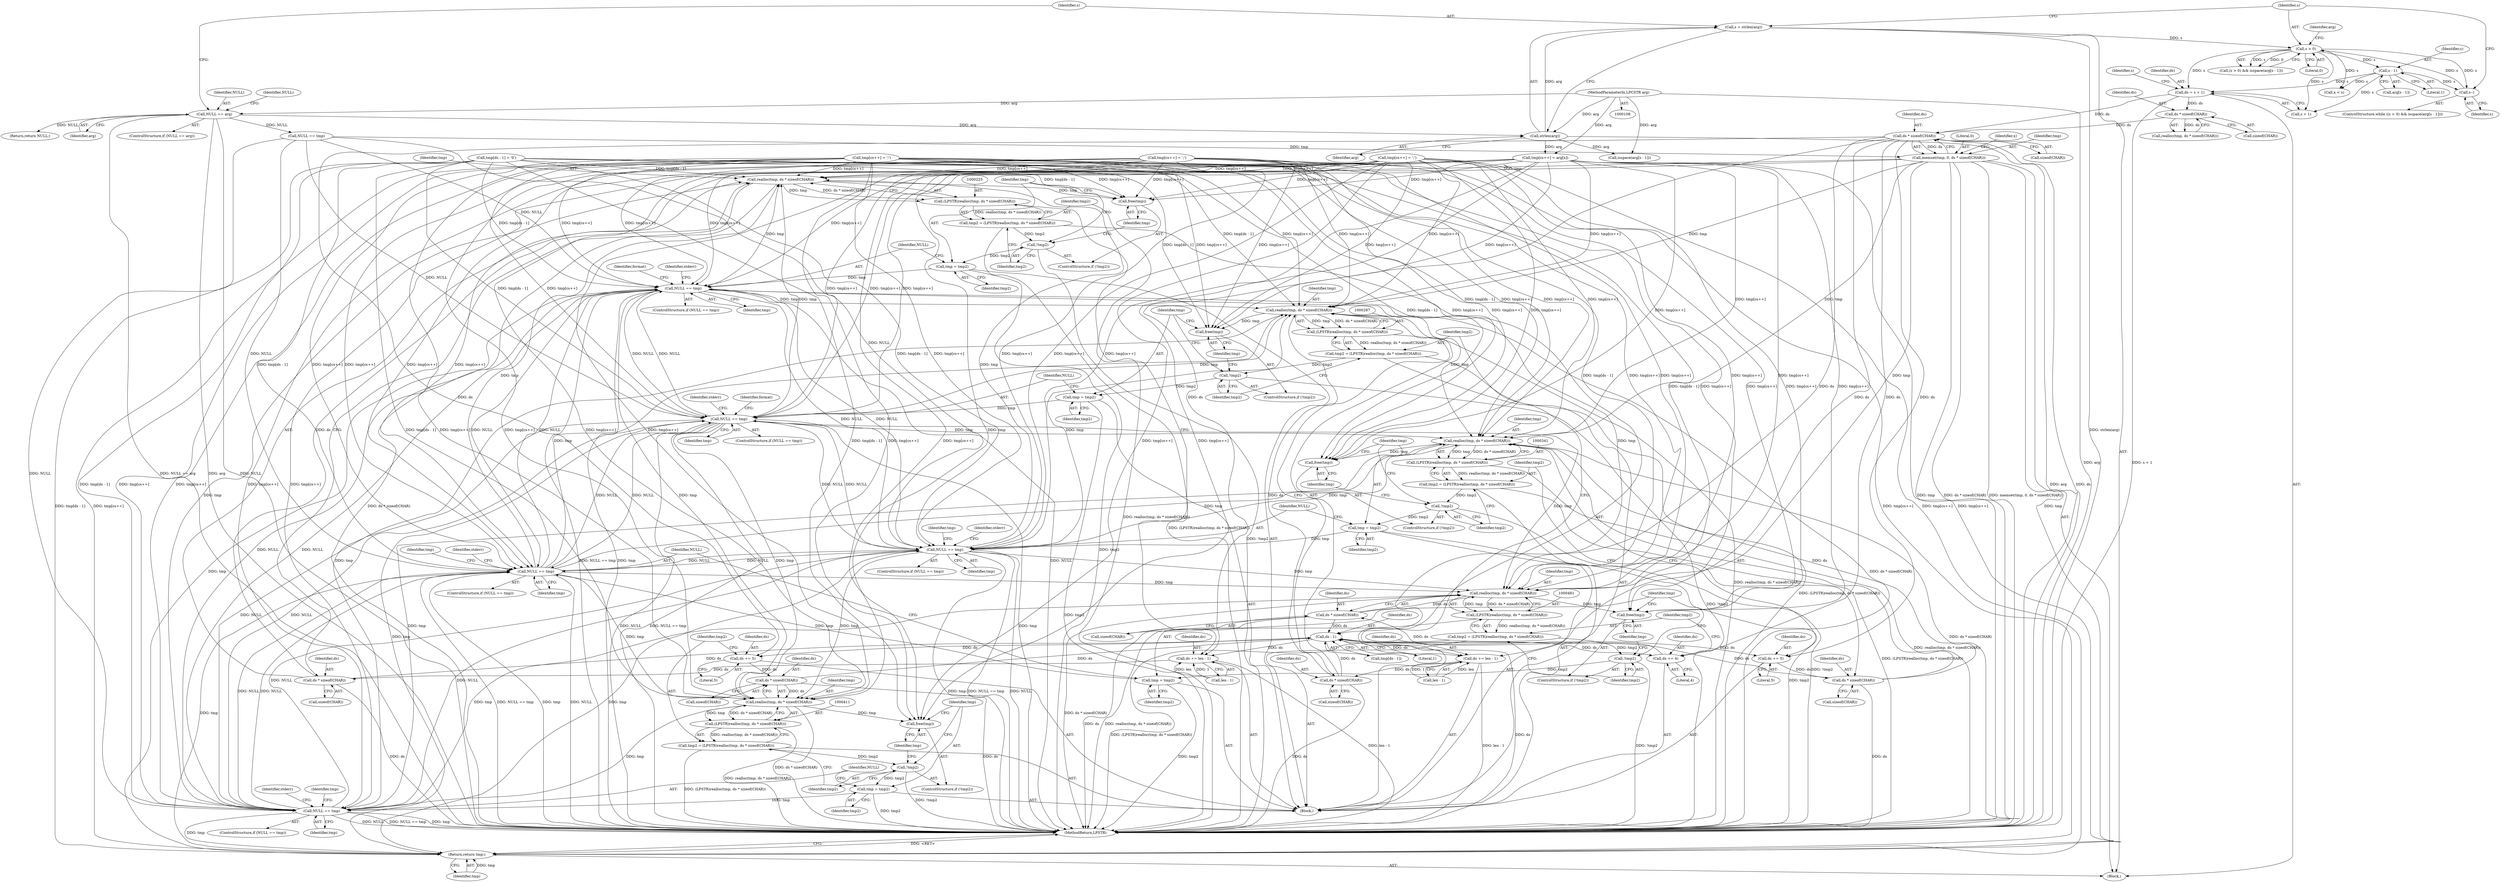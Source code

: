 digraph "0_FreeRDP_fc80ab45621bd966f70594c0b7393ec005a94007@API" {
"1000191" [label="(Call,ds * sizeof(CHAR))"];
"1000165" [label="(Call,ds * sizeof(CHAR))"];
"1000151" [label="(Call,ds = s + 1)"];
"1000140" [label="(Call,s > 0)"];
"1000134" [label="(Call,s = strlen(arg))"];
"1000136" [label="(Call,strlen(arg))"];
"1000129" [label="(Call,NULL == arg)"];
"1000109" [label="(MethodParameterIn,LPCSTR arg)"];
"1000149" [label="(Call,s--)"];
"1000146" [label="(Call,s - 1)"];
"1000188" [label="(Call,memset(tmp, 0, ds * sizeof(CHAR)))"];
"1000226" [label="(Call,realloc(tmp, ds * sizeof(CHAR)))"];
"1000224" [label="(Call,(LPSTR)realloc(tmp, ds * sizeof(CHAR)))"];
"1000222" [label="(Call,tmp2 = (LPSTR)realloc(tmp, ds * sizeof(CHAR)))"];
"1000233" [label="(Call,!tmp2)"];
"1000237" [label="(Call,tmp = tmp2)"];
"1000241" [label="(Call,NULL == tmp)"];
"1000288" [label="(Call,realloc(tmp, ds * sizeof(CHAR)))"];
"1000286" [label="(Call,(LPSTR)realloc(tmp, ds * sizeof(CHAR)))"];
"1000284" [label="(Call,tmp2 = (LPSTR)realloc(tmp, ds * sizeof(CHAR)))"];
"1000295" [label="(Call,!tmp2)"];
"1000299" [label="(Call,tmp = tmp2)"];
"1000303" [label="(Call,NULL == tmp)"];
"1000342" [label="(Call,realloc(tmp, ds * sizeof(CHAR)))"];
"1000340" [label="(Call,(LPSTR)realloc(tmp, ds * sizeof(CHAR)))"];
"1000338" [label="(Call,tmp2 = (LPSTR)realloc(tmp, ds * sizeof(CHAR)))"];
"1000349" [label="(Call,!tmp2)"];
"1000353" [label="(Call,tmp = tmp2)"];
"1000357" [label="(Call,NULL == tmp)"];
"1000412" [label="(Call,realloc(tmp, ds * sizeof(CHAR)))"];
"1000410" [label="(Call,(LPSTR)realloc(tmp, ds * sizeof(CHAR)))"];
"1000408" [label="(Call,tmp2 = (LPSTR)realloc(tmp, ds * sizeof(CHAR)))"];
"1000419" [label="(Call,!tmp2)"];
"1000423" [label="(Call,tmp = tmp2)"];
"1000427" [label="(Call,NULL == tmp)"];
"1000482" [label="(Call,realloc(tmp, ds * sizeof(CHAR)))"];
"1000480" [label="(Call,(LPSTR)realloc(tmp, ds * sizeof(CHAR)))"];
"1000478" [label="(Call,tmp2 = (LPSTR)realloc(tmp, ds * sizeof(CHAR)))"];
"1000489" [label="(Call,!tmp2)"];
"1000493" [label="(Call,tmp = tmp2)"];
"1000497" [label="(Call,NULL == tmp)"];
"1000555" [label="(Return,return tmp;)"];
"1000491" [label="(Call,free(tmp))"];
"1000421" [label="(Call,free(tmp))"];
"1000351" [label="(Call,free(tmp))"];
"1000297" [label="(Call,free(tmp))"];
"1000235" [label="(Call,free(tmp))"];
"1000217" [label="(Call,ds += len - 1)"];
"1000228" [label="(Call,ds * sizeof(CHAR))"];
"1000551" [label="(Call,ds - 1)"];
"1000279" [label="(Call,ds += len - 1)"];
"1000290" [label="(Call,ds * sizeof(CHAR))"];
"1000335" [label="(Call,ds += 5)"];
"1000344" [label="(Call,ds * sizeof(CHAR))"];
"1000405" [label="(Call,ds += 5)"];
"1000414" [label="(Call,ds * sizeof(CHAR))"];
"1000475" [label="(Call,ds += 4)"];
"1000484" [label="(Call,ds * sizeof(CHAR))"];
"1000224" [label="(Call,(LPSTR)realloc(tmp, ds * sizeof(CHAR)))"];
"1000133" [label="(Identifier,NULL)"];
"1000227" [label="(Identifier,tmp)"];
"1000241" [label="(Call,NULL == tmp)"];
"1000226" [label="(Call,realloc(tmp, ds * sizeof(CHAR)))"];
"1000359" [label="(Identifier,tmp)"];
"1000137" [label="(Identifier,arg)"];
"1000279" [label="(Call,ds += len - 1)"];
"1000491" [label="(Call,free(tmp))"];
"1000420" [label="(Identifier,tmp2)"];
"1000134" [label="(Call,s = strlen(arg))"];
"1000252" [label="(Identifier,format)"];
"1000416" [label="(Call,sizeof(CHAR))"];
"1000492" [label="(Identifier,tmp)"];
"1000406" [label="(Identifier,ds)"];
"1000166" [label="(Identifier,ds)"];
"1000484" [label="(Call,ds * sizeof(CHAR))"];
"1000552" [label="(Identifier,ds)"];
"1000335" [label="(Call,ds += 5)"];
"1000357" [label="(Call,NULL == tmp)"];
"1000129" [label="(Call,NULL == arg)"];
"1000369" [label="(Identifier,tmp)"];
"1000498" [label="(Identifier,NULL)"];
"1000302" [label="(ControlStructure,if (NULL == tmp))"];
"1000428" [label="(Identifier,NULL)"];
"1000548" [label="(Call,tmp[ds - 1] = '\0')"];
"1000233" [label="(Call,!tmp2)"];
"1000301" [label="(Identifier,tmp2)"];
"1000405" [label="(Call,ds += 5)"];
"1000135" [label="(Identifier,s)"];
"1000432" [label="(Identifier,stderr)"];
"1000139" [label="(Call,(s > 0) && isspace(arg[s - 1]))"];
"1000553" [label="(Literal,1)"];
"1000497" [label="(Call,NULL == tmp)"];
"1000298" [label="(Identifier,tmp)"];
"1000362" [label="(Identifier,stderr)"];
"1000297" [label="(Call,free(tmp))"];
"1000109" [label="(MethodParameterIn,LPCSTR arg)"];
"1000132" [label="(Return,return NULL;)"];
"1000308" [label="(Identifier,stderr)"];
"1000188" [label="(Call,memset(tmp, 0, ds * sizeof(CHAR)))"];
"1000355" [label="(Identifier,tmp2)"];
"1000426" [label="(ControlStructure,if (NULL == tmp))"];
"1000246" [label="(Identifier,stderr)"];
"1000486" [label="(Call,sizeof(CHAR))"];
"1000131" [label="(Identifier,arg)"];
"1000222" [label="(Call,tmp2 = (LPSTR)realloc(tmp, ds * sizeof(CHAR)))"];
"1000339" [label="(Identifier,tmp2)"];
"1000199" [label="(Call,x < s)"];
"1000423" [label="(Call,tmp = tmp2)"];
"1000165" [label="(Call,ds * sizeof(CHAR))"];
"1000209" [label="(Block,)"];
"1000299" [label="(Call,tmp = tmp2)"];
"1000496" [label="(ControlStructure,if (NULL == tmp))"];
"1000336" [label="(Identifier,ds)"];
"1000480" [label="(Call,(LPSTR)realloc(tmp, ds * sizeof(CHAR)))"];
"1000286" [label="(Call,(LPSTR)realloc(tmp, ds * sizeof(CHAR)))"];
"1000152" [label="(Identifier,ds)"];
"1000424" [label="(Identifier,tmp)"];
"1000230" [label="(Call,sizeof(CHAR))"];
"1000429" [label="(Identifier,tmp)"];
"1000439" [label="(Identifier,tmp)"];
"1000191" [label="(Call,ds * sizeof(CHAR))"];
"1000140" [label="(Call,s > 0)"];
"1000217" [label="(Call,ds += len - 1)"];
"1000418" [label="(ControlStructure,if (!tmp2))"];
"1000138" [label="(ControlStructure,while ((s > 0) && isspace(arg[s - 1])))"];
"1000157" [label="(Identifier,s)"];
"1000415" [label="(Identifier,ds)"];
"1000419" [label="(Call,!tmp2)"];
"1000144" [label="(Call,arg[s - 1])"];
"1000410" [label="(Call,(LPSTR)realloc(tmp, ds * sizeof(CHAR)))"];
"1000229" [label="(Identifier,ds)"];
"1000345" [label="(Identifier,ds)"];
"1000189" [label="(Identifier,tmp)"];
"1000555" [label="(Return,return tmp;)"];
"1000235" [label="(Call,free(tmp))"];
"1000284" [label="(Call,tmp2 = (LPSTR)realloc(tmp, ds * sizeof(CHAR)))"];
"1000242" [label="(Identifier,NULL)"];
"1000352" [label="(Identifier,tmp)"];
"1000148" [label="(Literal,1)"];
"1000228" [label="(Call,ds * sizeof(CHAR))"];
"1000153" [label="(Call,s + 1)"];
"1000300" [label="(Identifier,tmp)"];
"1000303" [label="(Call,NULL == tmp)"];
"1000412" [label="(Call,realloc(tmp, ds * sizeof(CHAR)))"];
"1000232" [label="(ControlStructure,if (!tmp2))"];
"1000350" [label="(Identifier,tmp2)"];
"1000305" [label="(Identifier,tmp)"];
"1000549" [label="(Call,tmp[ds - 1])"];
"1000427" [label="(Call,NULL == tmp)"];
"1000151" [label="(Call,ds = s + 1)"];
"1000493" [label="(Call,tmp = tmp2)"];
"1000143" [label="(Call,isspace(arg[s - 1]))"];
"1000190" [label="(Literal,0)"];
"1000409" [label="(Identifier,tmp2)"];
"1000488" [label="(ControlStructure,if (!tmp2))"];
"1000285" [label="(Identifier,tmp2)"];
"1000499" [label="(Identifier,tmp)"];
"1000291" [label="(Identifier,ds)"];
"1000476" [label="(Identifier,ds)"];
"1000141" [label="(Identifier,s)"];
"1000343" [label="(Identifier,tmp)"];
"1000342" [label="(Call,realloc(tmp, ds * sizeof(CHAR)))"];
"1000314" [label="(Identifier,format)"];
"1000485" [label="(Identifier,ds)"];
"1000557" [label="(MethodReturn,LPSTR)"];
"1000337" [label="(Literal,5)"];
"1000142" [label="(Literal,0)"];
"1000292" [label="(Call,sizeof(CHAR))"];
"1000489" [label="(Call,!tmp2)"];
"1000240" [label="(ControlStructure,if (NULL == tmp))"];
"1000344" [label="(Call,ds * sizeof(CHAR))"];
"1000531" [label="(Call,tmp[cs++] = ';')"];
"1000234" [label="(Identifier,tmp2)"];
"1000475" [label="(Call,ds += 4)"];
"1000197" [label="(Identifier,x)"];
"1000478" [label="(Call,tmp2 = (LPSTR)realloc(tmp, ds * sizeof(CHAR)))"];
"1000407" [label="(Literal,5)"];
"1000146" [label="(Call,s - 1)"];
"1000290" [label="(Call,ds * sizeof(CHAR))"];
"1000351" [label="(Call,free(tmp))"];
"1000490" [label="(Identifier,tmp2)"];
"1000494" [label="(Identifier,tmp)"];
"1000483" [label="(Identifier,tmp)"];
"1000346" [label="(Call,sizeof(CHAR))"];
"1000502" [label="(Identifier,stderr)"];
"1000349" [label="(Call,!tmp2)"];
"1000163" [label="(Call,realloc(tmp, ds * sizeof(CHAR)))"];
"1000238" [label="(Identifier,tmp)"];
"1000149" [label="(Call,s--)"];
"1000539" [label="(Call,tmp[cs++] = arg[x])"];
"1000479" [label="(Identifier,tmp2)"];
"1000223" [label="(Identifier,tmp2)"];
"1000304" [label="(Identifier,NULL)"];
"1000467" [label="(Call,tmp[cs++] = ';')"];
"1000495" [label="(Identifier,tmp2)"];
"1000147" [label="(Identifier,s)"];
"1000193" [label="(Call,sizeof(CHAR))"];
"1000414" [label="(Call,ds * sizeof(CHAR))"];
"1000294" [label="(ControlStructure,if (!tmp2))"];
"1000288" [label="(Call,realloc(tmp, ds * sizeof(CHAR)))"];
"1000338" [label="(Call,tmp2 = (LPSTR)realloc(tmp, ds * sizeof(CHAR)))"];
"1000192" [label="(Identifier,ds)"];
"1000289" [label="(Identifier,tmp)"];
"1000239" [label="(Identifier,tmp2)"];
"1000477" [label="(Literal,4)"];
"1000280" [label="(Identifier,ds)"];
"1000128" [label="(ControlStructure,if (NULL == arg))"];
"1000348" [label="(ControlStructure,if (!tmp2))"];
"1000150" [label="(Identifier,s)"];
"1000218" [label="(Identifier,ds)"];
"1000509" [label="(Identifier,tmp)"];
"1000295" [label="(Call,!tmp2)"];
"1000296" [label="(Identifier,tmp2)"];
"1000354" [label="(Identifier,tmp)"];
"1000219" [label="(Call,len - 1)"];
"1000145" [label="(Identifier,arg)"];
"1000408" [label="(Call,tmp2 = (LPSTR)realloc(tmp, ds * sizeof(CHAR)))"];
"1000178" [label="(Call,NULL == tmp)"];
"1000130" [label="(Identifier,NULL)"];
"1000397" [label="(Call,tmp[cs++] = ';')"];
"1000281" [label="(Call,len - 1)"];
"1000236" [label="(Identifier,tmp)"];
"1000413" [label="(Identifier,tmp)"];
"1000356" [label="(ControlStructure,if (NULL == tmp))"];
"1000111" [label="(Block,)"];
"1000358" [label="(Identifier,NULL)"];
"1000425" [label="(Identifier,tmp2)"];
"1000237" [label="(Call,tmp = tmp2)"];
"1000482" [label="(Call,realloc(tmp, ds * sizeof(CHAR)))"];
"1000551" [label="(Call,ds - 1)"];
"1000556" [label="(Identifier,tmp)"];
"1000243" [label="(Identifier,tmp)"];
"1000340" [label="(Call,(LPSTR)realloc(tmp, ds * sizeof(CHAR)))"];
"1000421" [label="(Call,free(tmp))"];
"1000422" [label="(Identifier,tmp)"];
"1000353" [label="(Call,tmp = tmp2)"];
"1000167" [label="(Call,sizeof(CHAR))"];
"1000136" [label="(Call,strlen(arg))"];
"1000191" -> "1000188"  [label="AST: "];
"1000191" -> "1000193"  [label="CFG: "];
"1000192" -> "1000191"  [label="AST: "];
"1000193" -> "1000191"  [label="AST: "];
"1000188" -> "1000191"  [label="CFG: "];
"1000191" -> "1000557"  [label="DDG: ds"];
"1000191" -> "1000188"  [label="DDG: ds"];
"1000165" -> "1000191"  [label="DDG: ds"];
"1000151" -> "1000191"  [label="DDG: ds"];
"1000191" -> "1000217"  [label="DDG: ds"];
"1000191" -> "1000279"  [label="DDG: ds"];
"1000191" -> "1000335"  [label="DDG: ds"];
"1000191" -> "1000405"  [label="DDG: ds"];
"1000191" -> "1000475"  [label="DDG: ds"];
"1000191" -> "1000551"  [label="DDG: ds"];
"1000165" -> "1000163"  [label="AST: "];
"1000165" -> "1000167"  [label="CFG: "];
"1000166" -> "1000165"  [label="AST: "];
"1000167" -> "1000165"  [label="AST: "];
"1000163" -> "1000165"  [label="CFG: "];
"1000165" -> "1000163"  [label="DDG: ds"];
"1000151" -> "1000165"  [label="DDG: ds"];
"1000151" -> "1000111"  [label="AST: "];
"1000151" -> "1000153"  [label="CFG: "];
"1000152" -> "1000151"  [label="AST: "];
"1000153" -> "1000151"  [label="AST: "];
"1000157" -> "1000151"  [label="CFG: "];
"1000151" -> "1000557"  [label="DDG: s + 1"];
"1000140" -> "1000151"  [label="DDG: s"];
"1000146" -> "1000151"  [label="DDG: s"];
"1000140" -> "1000139"  [label="AST: "];
"1000140" -> "1000142"  [label="CFG: "];
"1000141" -> "1000140"  [label="AST: "];
"1000142" -> "1000140"  [label="AST: "];
"1000145" -> "1000140"  [label="CFG: "];
"1000139" -> "1000140"  [label="CFG: "];
"1000140" -> "1000139"  [label="DDG: s"];
"1000140" -> "1000139"  [label="DDG: 0"];
"1000134" -> "1000140"  [label="DDG: s"];
"1000149" -> "1000140"  [label="DDG: s"];
"1000140" -> "1000146"  [label="DDG: s"];
"1000140" -> "1000149"  [label="DDG: s"];
"1000140" -> "1000153"  [label="DDG: s"];
"1000140" -> "1000199"  [label="DDG: s"];
"1000134" -> "1000111"  [label="AST: "];
"1000134" -> "1000136"  [label="CFG: "];
"1000135" -> "1000134"  [label="AST: "];
"1000136" -> "1000134"  [label="AST: "];
"1000141" -> "1000134"  [label="CFG: "];
"1000134" -> "1000557"  [label="DDG: strlen(arg)"];
"1000136" -> "1000134"  [label="DDG: arg"];
"1000136" -> "1000137"  [label="CFG: "];
"1000137" -> "1000136"  [label="AST: "];
"1000136" -> "1000557"  [label="DDG: arg"];
"1000129" -> "1000136"  [label="DDG: arg"];
"1000109" -> "1000136"  [label="DDG: arg"];
"1000136" -> "1000143"  [label="DDG: arg"];
"1000136" -> "1000539"  [label="DDG: arg"];
"1000129" -> "1000128"  [label="AST: "];
"1000129" -> "1000131"  [label="CFG: "];
"1000130" -> "1000129"  [label="AST: "];
"1000131" -> "1000129"  [label="AST: "];
"1000133" -> "1000129"  [label="CFG: "];
"1000135" -> "1000129"  [label="CFG: "];
"1000129" -> "1000557"  [label="DDG: NULL"];
"1000129" -> "1000557"  [label="DDG: NULL == arg"];
"1000129" -> "1000557"  [label="DDG: arg"];
"1000109" -> "1000129"  [label="DDG: arg"];
"1000129" -> "1000132"  [label="DDG: NULL"];
"1000129" -> "1000178"  [label="DDG: NULL"];
"1000109" -> "1000108"  [label="AST: "];
"1000109" -> "1000557"  [label="DDG: arg"];
"1000109" -> "1000143"  [label="DDG: arg"];
"1000109" -> "1000539"  [label="DDG: arg"];
"1000149" -> "1000138"  [label="AST: "];
"1000149" -> "1000150"  [label="CFG: "];
"1000150" -> "1000149"  [label="AST: "];
"1000141" -> "1000149"  [label="CFG: "];
"1000146" -> "1000149"  [label="DDG: s"];
"1000146" -> "1000144"  [label="AST: "];
"1000146" -> "1000148"  [label="CFG: "];
"1000147" -> "1000146"  [label="AST: "];
"1000148" -> "1000146"  [label="AST: "];
"1000144" -> "1000146"  [label="CFG: "];
"1000146" -> "1000153"  [label="DDG: s"];
"1000146" -> "1000199"  [label="DDG: s"];
"1000188" -> "1000111"  [label="AST: "];
"1000189" -> "1000188"  [label="AST: "];
"1000190" -> "1000188"  [label="AST: "];
"1000197" -> "1000188"  [label="CFG: "];
"1000188" -> "1000557"  [label="DDG: memset(tmp, 0, ds * sizeof(CHAR))"];
"1000188" -> "1000557"  [label="DDG: tmp"];
"1000188" -> "1000557"  [label="DDG: ds * sizeof(CHAR)"];
"1000178" -> "1000188"  [label="DDG: tmp"];
"1000188" -> "1000226"  [label="DDG: tmp"];
"1000188" -> "1000288"  [label="DDG: tmp"];
"1000188" -> "1000342"  [label="DDG: tmp"];
"1000188" -> "1000412"  [label="DDG: tmp"];
"1000188" -> "1000482"  [label="DDG: tmp"];
"1000188" -> "1000555"  [label="DDG: tmp"];
"1000226" -> "1000224"  [label="AST: "];
"1000226" -> "1000228"  [label="CFG: "];
"1000227" -> "1000226"  [label="AST: "];
"1000228" -> "1000226"  [label="AST: "];
"1000224" -> "1000226"  [label="CFG: "];
"1000226" -> "1000557"  [label="DDG: ds * sizeof(CHAR)"];
"1000226" -> "1000224"  [label="DDG: tmp"];
"1000226" -> "1000224"  [label="DDG: ds * sizeof(CHAR)"];
"1000539" -> "1000226"  [label="DDG: tmp[cs++]"];
"1000397" -> "1000226"  [label="DDG: tmp[cs++]"];
"1000467" -> "1000226"  [label="DDG: tmp[cs++]"];
"1000303" -> "1000226"  [label="DDG: tmp"];
"1000497" -> "1000226"  [label="DDG: tmp"];
"1000427" -> "1000226"  [label="DDG: tmp"];
"1000241" -> "1000226"  [label="DDG: tmp"];
"1000357" -> "1000226"  [label="DDG: tmp"];
"1000531" -> "1000226"  [label="DDG: tmp[cs++]"];
"1000548" -> "1000226"  [label="DDG: tmp[ds - 1]"];
"1000228" -> "1000226"  [label="DDG: ds"];
"1000226" -> "1000235"  [label="DDG: tmp"];
"1000224" -> "1000222"  [label="AST: "];
"1000225" -> "1000224"  [label="AST: "];
"1000222" -> "1000224"  [label="CFG: "];
"1000224" -> "1000557"  [label="DDG: realloc(tmp, ds * sizeof(CHAR))"];
"1000224" -> "1000222"  [label="DDG: realloc(tmp, ds * sizeof(CHAR))"];
"1000222" -> "1000209"  [label="AST: "];
"1000223" -> "1000222"  [label="AST: "];
"1000234" -> "1000222"  [label="CFG: "];
"1000222" -> "1000557"  [label="DDG: (LPSTR)realloc(tmp, ds * sizeof(CHAR))"];
"1000222" -> "1000233"  [label="DDG: tmp2"];
"1000233" -> "1000232"  [label="AST: "];
"1000233" -> "1000234"  [label="CFG: "];
"1000234" -> "1000233"  [label="AST: "];
"1000236" -> "1000233"  [label="CFG: "];
"1000238" -> "1000233"  [label="CFG: "];
"1000233" -> "1000557"  [label="DDG: !tmp2"];
"1000233" -> "1000237"  [label="DDG: tmp2"];
"1000237" -> "1000209"  [label="AST: "];
"1000237" -> "1000239"  [label="CFG: "];
"1000238" -> "1000237"  [label="AST: "];
"1000239" -> "1000237"  [label="AST: "];
"1000242" -> "1000237"  [label="CFG: "];
"1000237" -> "1000557"  [label="DDG: tmp2"];
"1000237" -> "1000241"  [label="DDG: tmp"];
"1000241" -> "1000240"  [label="AST: "];
"1000241" -> "1000243"  [label="CFG: "];
"1000242" -> "1000241"  [label="AST: "];
"1000243" -> "1000241"  [label="AST: "];
"1000246" -> "1000241"  [label="CFG: "];
"1000252" -> "1000241"  [label="CFG: "];
"1000241" -> "1000557"  [label="DDG: NULL"];
"1000241" -> "1000557"  [label="DDG: NULL == tmp"];
"1000241" -> "1000557"  [label="DDG: tmp"];
"1000427" -> "1000241"  [label="DDG: NULL"];
"1000178" -> "1000241"  [label="DDG: NULL"];
"1000357" -> "1000241"  [label="DDG: NULL"];
"1000497" -> "1000241"  [label="DDG: NULL"];
"1000303" -> "1000241"  [label="DDG: NULL"];
"1000539" -> "1000241"  [label="DDG: tmp[cs++]"];
"1000397" -> "1000241"  [label="DDG: tmp[cs++]"];
"1000467" -> "1000241"  [label="DDG: tmp[cs++]"];
"1000531" -> "1000241"  [label="DDG: tmp[cs++]"];
"1000548" -> "1000241"  [label="DDG: tmp[ds - 1]"];
"1000241" -> "1000288"  [label="DDG: tmp"];
"1000241" -> "1000303"  [label="DDG: NULL"];
"1000241" -> "1000342"  [label="DDG: tmp"];
"1000241" -> "1000357"  [label="DDG: NULL"];
"1000241" -> "1000412"  [label="DDG: tmp"];
"1000241" -> "1000427"  [label="DDG: NULL"];
"1000241" -> "1000482"  [label="DDG: tmp"];
"1000241" -> "1000497"  [label="DDG: NULL"];
"1000241" -> "1000555"  [label="DDG: tmp"];
"1000288" -> "1000286"  [label="AST: "];
"1000288" -> "1000290"  [label="CFG: "];
"1000289" -> "1000288"  [label="AST: "];
"1000290" -> "1000288"  [label="AST: "];
"1000286" -> "1000288"  [label="CFG: "];
"1000288" -> "1000557"  [label="DDG: ds * sizeof(CHAR)"];
"1000288" -> "1000286"  [label="DDG: tmp"];
"1000288" -> "1000286"  [label="DDG: ds * sizeof(CHAR)"];
"1000539" -> "1000288"  [label="DDG: tmp[cs++]"];
"1000397" -> "1000288"  [label="DDG: tmp[cs++]"];
"1000467" -> "1000288"  [label="DDG: tmp[cs++]"];
"1000303" -> "1000288"  [label="DDG: tmp"];
"1000497" -> "1000288"  [label="DDG: tmp"];
"1000427" -> "1000288"  [label="DDG: tmp"];
"1000357" -> "1000288"  [label="DDG: tmp"];
"1000531" -> "1000288"  [label="DDG: tmp[cs++]"];
"1000548" -> "1000288"  [label="DDG: tmp[ds - 1]"];
"1000290" -> "1000288"  [label="DDG: ds"];
"1000288" -> "1000297"  [label="DDG: tmp"];
"1000286" -> "1000284"  [label="AST: "];
"1000287" -> "1000286"  [label="AST: "];
"1000284" -> "1000286"  [label="CFG: "];
"1000286" -> "1000557"  [label="DDG: realloc(tmp, ds * sizeof(CHAR))"];
"1000286" -> "1000284"  [label="DDG: realloc(tmp, ds * sizeof(CHAR))"];
"1000284" -> "1000209"  [label="AST: "];
"1000285" -> "1000284"  [label="AST: "];
"1000296" -> "1000284"  [label="CFG: "];
"1000284" -> "1000557"  [label="DDG: (LPSTR)realloc(tmp, ds * sizeof(CHAR))"];
"1000284" -> "1000295"  [label="DDG: tmp2"];
"1000295" -> "1000294"  [label="AST: "];
"1000295" -> "1000296"  [label="CFG: "];
"1000296" -> "1000295"  [label="AST: "];
"1000298" -> "1000295"  [label="CFG: "];
"1000300" -> "1000295"  [label="CFG: "];
"1000295" -> "1000557"  [label="DDG: !tmp2"];
"1000295" -> "1000299"  [label="DDG: tmp2"];
"1000299" -> "1000209"  [label="AST: "];
"1000299" -> "1000301"  [label="CFG: "];
"1000300" -> "1000299"  [label="AST: "];
"1000301" -> "1000299"  [label="AST: "];
"1000304" -> "1000299"  [label="CFG: "];
"1000299" -> "1000557"  [label="DDG: tmp2"];
"1000299" -> "1000303"  [label="DDG: tmp"];
"1000303" -> "1000302"  [label="AST: "];
"1000303" -> "1000305"  [label="CFG: "];
"1000304" -> "1000303"  [label="AST: "];
"1000305" -> "1000303"  [label="AST: "];
"1000308" -> "1000303"  [label="CFG: "];
"1000314" -> "1000303"  [label="CFG: "];
"1000303" -> "1000557"  [label="DDG: NULL"];
"1000303" -> "1000557"  [label="DDG: NULL == tmp"];
"1000303" -> "1000557"  [label="DDG: tmp"];
"1000427" -> "1000303"  [label="DDG: NULL"];
"1000178" -> "1000303"  [label="DDG: NULL"];
"1000357" -> "1000303"  [label="DDG: NULL"];
"1000497" -> "1000303"  [label="DDG: NULL"];
"1000539" -> "1000303"  [label="DDG: tmp[cs++]"];
"1000397" -> "1000303"  [label="DDG: tmp[cs++]"];
"1000467" -> "1000303"  [label="DDG: tmp[cs++]"];
"1000531" -> "1000303"  [label="DDG: tmp[cs++]"];
"1000548" -> "1000303"  [label="DDG: tmp[ds - 1]"];
"1000303" -> "1000342"  [label="DDG: tmp"];
"1000303" -> "1000357"  [label="DDG: NULL"];
"1000303" -> "1000412"  [label="DDG: tmp"];
"1000303" -> "1000427"  [label="DDG: NULL"];
"1000303" -> "1000482"  [label="DDG: tmp"];
"1000303" -> "1000497"  [label="DDG: NULL"];
"1000303" -> "1000555"  [label="DDG: tmp"];
"1000342" -> "1000340"  [label="AST: "];
"1000342" -> "1000344"  [label="CFG: "];
"1000343" -> "1000342"  [label="AST: "];
"1000344" -> "1000342"  [label="AST: "];
"1000340" -> "1000342"  [label="CFG: "];
"1000342" -> "1000557"  [label="DDG: ds * sizeof(CHAR)"];
"1000342" -> "1000340"  [label="DDG: tmp"];
"1000342" -> "1000340"  [label="DDG: ds * sizeof(CHAR)"];
"1000539" -> "1000342"  [label="DDG: tmp[cs++]"];
"1000397" -> "1000342"  [label="DDG: tmp[cs++]"];
"1000467" -> "1000342"  [label="DDG: tmp[cs++]"];
"1000497" -> "1000342"  [label="DDG: tmp"];
"1000427" -> "1000342"  [label="DDG: tmp"];
"1000357" -> "1000342"  [label="DDG: tmp"];
"1000531" -> "1000342"  [label="DDG: tmp[cs++]"];
"1000548" -> "1000342"  [label="DDG: tmp[ds - 1]"];
"1000344" -> "1000342"  [label="DDG: ds"];
"1000342" -> "1000351"  [label="DDG: tmp"];
"1000340" -> "1000338"  [label="AST: "];
"1000341" -> "1000340"  [label="AST: "];
"1000338" -> "1000340"  [label="CFG: "];
"1000340" -> "1000557"  [label="DDG: realloc(tmp, ds * sizeof(CHAR))"];
"1000340" -> "1000338"  [label="DDG: realloc(tmp, ds * sizeof(CHAR))"];
"1000338" -> "1000209"  [label="AST: "];
"1000339" -> "1000338"  [label="AST: "];
"1000350" -> "1000338"  [label="CFG: "];
"1000338" -> "1000557"  [label="DDG: (LPSTR)realloc(tmp, ds * sizeof(CHAR))"];
"1000338" -> "1000349"  [label="DDG: tmp2"];
"1000349" -> "1000348"  [label="AST: "];
"1000349" -> "1000350"  [label="CFG: "];
"1000350" -> "1000349"  [label="AST: "];
"1000352" -> "1000349"  [label="CFG: "];
"1000354" -> "1000349"  [label="CFG: "];
"1000349" -> "1000557"  [label="DDG: !tmp2"];
"1000349" -> "1000353"  [label="DDG: tmp2"];
"1000353" -> "1000209"  [label="AST: "];
"1000353" -> "1000355"  [label="CFG: "];
"1000354" -> "1000353"  [label="AST: "];
"1000355" -> "1000353"  [label="AST: "];
"1000358" -> "1000353"  [label="CFG: "];
"1000353" -> "1000557"  [label="DDG: tmp2"];
"1000353" -> "1000357"  [label="DDG: tmp"];
"1000357" -> "1000356"  [label="AST: "];
"1000357" -> "1000359"  [label="CFG: "];
"1000358" -> "1000357"  [label="AST: "];
"1000359" -> "1000357"  [label="AST: "];
"1000362" -> "1000357"  [label="CFG: "];
"1000369" -> "1000357"  [label="CFG: "];
"1000357" -> "1000557"  [label="DDG: NULL == tmp"];
"1000357" -> "1000557"  [label="DDG: NULL"];
"1000357" -> "1000557"  [label="DDG: tmp"];
"1000427" -> "1000357"  [label="DDG: NULL"];
"1000178" -> "1000357"  [label="DDG: NULL"];
"1000497" -> "1000357"  [label="DDG: NULL"];
"1000539" -> "1000357"  [label="DDG: tmp[cs++]"];
"1000397" -> "1000357"  [label="DDG: tmp[cs++]"];
"1000467" -> "1000357"  [label="DDG: tmp[cs++]"];
"1000531" -> "1000357"  [label="DDG: tmp[cs++]"];
"1000548" -> "1000357"  [label="DDG: tmp[ds - 1]"];
"1000357" -> "1000412"  [label="DDG: tmp"];
"1000357" -> "1000427"  [label="DDG: NULL"];
"1000357" -> "1000482"  [label="DDG: tmp"];
"1000357" -> "1000497"  [label="DDG: NULL"];
"1000357" -> "1000555"  [label="DDG: tmp"];
"1000412" -> "1000410"  [label="AST: "];
"1000412" -> "1000414"  [label="CFG: "];
"1000413" -> "1000412"  [label="AST: "];
"1000414" -> "1000412"  [label="AST: "];
"1000410" -> "1000412"  [label="CFG: "];
"1000412" -> "1000557"  [label="DDG: ds * sizeof(CHAR)"];
"1000412" -> "1000410"  [label="DDG: tmp"];
"1000412" -> "1000410"  [label="DDG: ds * sizeof(CHAR)"];
"1000539" -> "1000412"  [label="DDG: tmp[cs++]"];
"1000397" -> "1000412"  [label="DDG: tmp[cs++]"];
"1000467" -> "1000412"  [label="DDG: tmp[cs++]"];
"1000497" -> "1000412"  [label="DDG: tmp"];
"1000427" -> "1000412"  [label="DDG: tmp"];
"1000531" -> "1000412"  [label="DDG: tmp[cs++]"];
"1000548" -> "1000412"  [label="DDG: tmp[ds - 1]"];
"1000414" -> "1000412"  [label="DDG: ds"];
"1000412" -> "1000421"  [label="DDG: tmp"];
"1000410" -> "1000408"  [label="AST: "];
"1000411" -> "1000410"  [label="AST: "];
"1000408" -> "1000410"  [label="CFG: "];
"1000410" -> "1000557"  [label="DDG: realloc(tmp, ds * sizeof(CHAR))"];
"1000410" -> "1000408"  [label="DDG: realloc(tmp, ds * sizeof(CHAR))"];
"1000408" -> "1000209"  [label="AST: "];
"1000409" -> "1000408"  [label="AST: "];
"1000420" -> "1000408"  [label="CFG: "];
"1000408" -> "1000557"  [label="DDG: (LPSTR)realloc(tmp, ds * sizeof(CHAR))"];
"1000408" -> "1000419"  [label="DDG: tmp2"];
"1000419" -> "1000418"  [label="AST: "];
"1000419" -> "1000420"  [label="CFG: "];
"1000420" -> "1000419"  [label="AST: "];
"1000422" -> "1000419"  [label="CFG: "];
"1000424" -> "1000419"  [label="CFG: "];
"1000419" -> "1000557"  [label="DDG: !tmp2"];
"1000419" -> "1000423"  [label="DDG: tmp2"];
"1000423" -> "1000209"  [label="AST: "];
"1000423" -> "1000425"  [label="CFG: "];
"1000424" -> "1000423"  [label="AST: "];
"1000425" -> "1000423"  [label="AST: "];
"1000428" -> "1000423"  [label="CFG: "];
"1000423" -> "1000557"  [label="DDG: tmp2"];
"1000423" -> "1000427"  [label="DDG: tmp"];
"1000427" -> "1000426"  [label="AST: "];
"1000427" -> "1000429"  [label="CFG: "];
"1000428" -> "1000427"  [label="AST: "];
"1000429" -> "1000427"  [label="AST: "];
"1000432" -> "1000427"  [label="CFG: "];
"1000439" -> "1000427"  [label="CFG: "];
"1000427" -> "1000557"  [label="DDG: NULL"];
"1000427" -> "1000557"  [label="DDG: NULL == tmp"];
"1000427" -> "1000557"  [label="DDG: tmp"];
"1000178" -> "1000427"  [label="DDG: NULL"];
"1000497" -> "1000427"  [label="DDG: NULL"];
"1000539" -> "1000427"  [label="DDG: tmp[cs++]"];
"1000397" -> "1000427"  [label="DDG: tmp[cs++]"];
"1000467" -> "1000427"  [label="DDG: tmp[cs++]"];
"1000531" -> "1000427"  [label="DDG: tmp[cs++]"];
"1000548" -> "1000427"  [label="DDG: tmp[ds - 1]"];
"1000427" -> "1000482"  [label="DDG: tmp"];
"1000427" -> "1000497"  [label="DDG: NULL"];
"1000427" -> "1000555"  [label="DDG: tmp"];
"1000482" -> "1000480"  [label="AST: "];
"1000482" -> "1000484"  [label="CFG: "];
"1000483" -> "1000482"  [label="AST: "];
"1000484" -> "1000482"  [label="AST: "];
"1000480" -> "1000482"  [label="CFG: "];
"1000482" -> "1000557"  [label="DDG: ds * sizeof(CHAR)"];
"1000482" -> "1000480"  [label="DDG: tmp"];
"1000482" -> "1000480"  [label="DDG: ds * sizeof(CHAR)"];
"1000539" -> "1000482"  [label="DDG: tmp[cs++]"];
"1000397" -> "1000482"  [label="DDG: tmp[cs++]"];
"1000467" -> "1000482"  [label="DDG: tmp[cs++]"];
"1000497" -> "1000482"  [label="DDG: tmp"];
"1000531" -> "1000482"  [label="DDG: tmp[cs++]"];
"1000548" -> "1000482"  [label="DDG: tmp[ds - 1]"];
"1000484" -> "1000482"  [label="DDG: ds"];
"1000482" -> "1000491"  [label="DDG: tmp"];
"1000480" -> "1000478"  [label="AST: "];
"1000481" -> "1000480"  [label="AST: "];
"1000478" -> "1000480"  [label="CFG: "];
"1000480" -> "1000557"  [label="DDG: realloc(tmp, ds * sizeof(CHAR))"];
"1000480" -> "1000478"  [label="DDG: realloc(tmp, ds * sizeof(CHAR))"];
"1000478" -> "1000209"  [label="AST: "];
"1000479" -> "1000478"  [label="AST: "];
"1000490" -> "1000478"  [label="CFG: "];
"1000478" -> "1000557"  [label="DDG: (LPSTR)realloc(tmp, ds * sizeof(CHAR))"];
"1000478" -> "1000489"  [label="DDG: tmp2"];
"1000489" -> "1000488"  [label="AST: "];
"1000489" -> "1000490"  [label="CFG: "];
"1000490" -> "1000489"  [label="AST: "];
"1000492" -> "1000489"  [label="CFG: "];
"1000494" -> "1000489"  [label="CFG: "];
"1000489" -> "1000557"  [label="DDG: !tmp2"];
"1000489" -> "1000493"  [label="DDG: tmp2"];
"1000493" -> "1000209"  [label="AST: "];
"1000493" -> "1000495"  [label="CFG: "];
"1000494" -> "1000493"  [label="AST: "];
"1000495" -> "1000493"  [label="AST: "];
"1000498" -> "1000493"  [label="CFG: "];
"1000493" -> "1000557"  [label="DDG: tmp2"];
"1000493" -> "1000497"  [label="DDG: tmp"];
"1000497" -> "1000496"  [label="AST: "];
"1000497" -> "1000499"  [label="CFG: "];
"1000498" -> "1000497"  [label="AST: "];
"1000499" -> "1000497"  [label="AST: "];
"1000502" -> "1000497"  [label="CFG: "];
"1000509" -> "1000497"  [label="CFG: "];
"1000497" -> "1000557"  [label="DDG: NULL"];
"1000497" -> "1000557"  [label="DDG: NULL == tmp"];
"1000497" -> "1000557"  [label="DDG: tmp"];
"1000178" -> "1000497"  [label="DDG: NULL"];
"1000539" -> "1000497"  [label="DDG: tmp[cs++]"];
"1000397" -> "1000497"  [label="DDG: tmp[cs++]"];
"1000467" -> "1000497"  [label="DDG: tmp[cs++]"];
"1000531" -> "1000497"  [label="DDG: tmp[cs++]"];
"1000548" -> "1000497"  [label="DDG: tmp[ds - 1]"];
"1000497" -> "1000555"  [label="DDG: tmp"];
"1000555" -> "1000111"  [label="AST: "];
"1000555" -> "1000556"  [label="CFG: "];
"1000556" -> "1000555"  [label="AST: "];
"1000557" -> "1000555"  [label="CFG: "];
"1000555" -> "1000557"  [label="DDG: <RET>"];
"1000556" -> "1000555"  [label="DDG: tmp"];
"1000539" -> "1000555"  [label="DDG: tmp[cs++]"];
"1000397" -> "1000555"  [label="DDG: tmp[cs++]"];
"1000467" -> "1000555"  [label="DDG: tmp[cs++]"];
"1000531" -> "1000555"  [label="DDG: tmp[cs++]"];
"1000548" -> "1000555"  [label="DDG: tmp[ds - 1]"];
"1000491" -> "1000488"  [label="AST: "];
"1000491" -> "1000492"  [label="CFG: "];
"1000492" -> "1000491"  [label="AST: "];
"1000494" -> "1000491"  [label="CFG: "];
"1000539" -> "1000491"  [label="DDG: tmp[cs++]"];
"1000397" -> "1000491"  [label="DDG: tmp[cs++]"];
"1000467" -> "1000491"  [label="DDG: tmp[cs++]"];
"1000531" -> "1000491"  [label="DDG: tmp[cs++]"];
"1000548" -> "1000491"  [label="DDG: tmp[ds - 1]"];
"1000421" -> "1000418"  [label="AST: "];
"1000421" -> "1000422"  [label="CFG: "];
"1000422" -> "1000421"  [label="AST: "];
"1000424" -> "1000421"  [label="CFG: "];
"1000539" -> "1000421"  [label="DDG: tmp[cs++]"];
"1000397" -> "1000421"  [label="DDG: tmp[cs++]"];
"1000467" -> "1000421"  [label="DDG: tmp[cs++]"];
"1000531" -> "1000421"  [label="DDG: tmp[cs++]"];
"1000548" -> "1000421"  [label="DDG: tmp[ds - 1]"];
"1000351" -> "1000348"  [label="AST: "];
"1000351" -> "1000352"  [label="CFG: "];
"1000352" -> "1000351"  [label="AST: "];
"1000354" -> "1000351"  [label="CFG: "];
"1000539" -> "1000351"  [label="DDG: tmp[cs++]"];
"1000397" -> "1000351"  [label="DDG: tmp[cs++]"];
"1000467" -> "1000351"  [label="DDG: tmp[cs++]"];
"1000531" -> "1000351"  [label="DDG: tmp[cs++]"];
"1000548" -> "1000351"  [label="DDG: tmp[ds - 1]"];
"1000297" -> "1000294"  [label="AST: "];
"1000297" -> "1000298"  [label="CFG: "];
"1000298" -> "1000297"  [label="AST: "];
"1000300" -> "1000297"  [label="CFG: "];
"1000539" -> "1000297"  [label="DDG: tmp[cs++]"];
"1000397" -> "1000297"  [label="DDG: tmp[cs++]"];
"1000467" -> "1000297"  [label="DDG: tmp[cs++]"];
"1000531" -> "1000297"  [label="DDG: tmp[cs++]"];
"1000548" -> "1000297"  [label="DDG: tmp[ds - 1]"];
"1000235" -> "1000232"  [label="AST: "];
"1000235" -> "1000236"  [label="CFG: "];
"1000236" -> "1000235"  [label="AST: "];
"1000238" -> "1000235"  [label="CFG: "];
"1000539" -> "1000235"  [label="DDG: tmp[cs++]"];
"1000397" -> "1000235"  [label="DDG: tmp[cs++]"];
"1000467" -> "1000235"  [label="DDG: tmp[cs++]"];
"1000531" -> "1000235"  [label="DDG: tmp[cs++]"];
"1000548" -> "1000235"  [label="DDG: tmp[ds - 1]"];
"1000217" -> "1000209"  [label="AST: "];
"1000217" -> "1000219"  [label="CFG: "];
"1000218" -> "1000217"  [label="AST: "];
"1000219" -> "1000217"  [label="AST: "];
"1000223" -> "1000217"  [label="CFG: "];
"1000217" -> "1000557"  [label="DDG: len - 1"];
"1000219" -> "1000217"  [label="DDG: len"];
"1000219" -> "1000217"  [label="DDG: 1"];
"1000551" -> "1000217"  [label="DDG: ds"];
"1000217" -> "1000228"  [label="DDG: ds"];
"1000228" -> "1000230"  [label="CFG: "];
"1000229" -> "1000228"  [label="AST: "];
"1000230" -> "1000228"  [label="AST: "];
"1000228" -> "1000557"  [label="DDG: ds"];
"1000228" -> "1000551"  [label="DDG: ds"];
"1000551" -> "1000549"  [label="AST: "];
"1000551" -> "1000553"  [label="CFG: "];
"1000552" -> "1000551"  [label="AST: "];
"1000553" -> "1000551"  [label="AST: "];
"1000549" -> "1000551"  [label="CFG: "];
"1000551" -> "1000557"  [label="DDG: ds"];
"1000551" -> "1000279"  [label="DDG: ds"];
"1000551" -> "1000335"  [label="DDG: ds"];
"1000551" -> "1000405"  [label="DDG: ds"];
"1000551" -> "1000475"  [label="DDG: ds"];
"1000290" -> "1000551"  [label="DDG: ds"];
"1000414" -> "1000551"  [label="DDG: ds"];
"1000484" -> "1000551"  [label="DDG: ds"];
"1000344" -> "1000551"  [label="DDG: ds"];
"1000279" -> "1000209"  [label="AST: "];
"1000279" -> "1000281"  [label="CFG: "];
"1000280" -> "1000279"  [label="AST: "];
"1000281" -> "1000279"  [label="AST: "];
"1000285" -> "1000279"  [label="CFG: "];
"1000279" -> "1000557"  [label="DDG: len - 1"];
"1000281" -> "1000279"  [label="DDG: len"];
"1000281" -> "1000279"  [label="DDG: 1"];
"1000279" -> "1000290"  [label="DDG: ds"];
"1000290" -> "1000292"  [label="CFG: "];
"1000291" -> "1000290"  [label="AST: "];
"1000292" -> "1000290"  [label="AST: "];
"1000290" -> "1000557"  [label="DDG: ds"];
"1000335" -> "1000209"  [label="AST: "];
"1000335" -> "1000337"  [label="CFG: "];
"1000336" -> "1000335"  [label="AST: "];
"1000337" -> "1000335"  [label="AST: "];
"1000339" -> "1000335"  [label="CFG: "];
"1000335" -> "1000344"  [label="DDG: ds"];
"1000344" -> "1000346"  [label="CFG: "];
"1000345" -> "1000344"  [label="AST: "];
"1000346" -> "1000344"  [label="AST: "];
"1000344" -> "1000557"  [label="DDG: ds"];
"1000405" -> "1000209"  [label="AST: "];
"1000405" -> "1000407"  [label="CFG: "];
"1000406" -> "1000405"  [label="AST: "];
"1000407" -> "1000405"  [label="AST: "];
"1000409" -> "1000405"  [label="CFG: "];
"1000405" -> "1000414"  [label="DDG: ds"];
"1000414" -> "1000416"  [label="CFG: "];
"1000415" -> "1000414"  [label="AST: "];
"1000416" -> "1000414"  [label="AST: "];
"1000414" -> "1000557"  [label="DDG: ds"];
"1000475" -> "1000209"  [label="AST: "];
"1000475" -> "1000477"  [label="CFG: "];
"1000476" -> "1000475"  [label="AST: "];
"1000477" -> "1000475"  [label="AST: "];
"1000479" -> "1000475"  [label="CFG: "];
"1000475" -> "1000484"  [label="DDG: ds"];
"1000484" -> "1000486"  [label="CFG: "];
"1000485" -> "1000484"  [label="AST: "];
"1000486" -> "1000484"  [label="AST: "];
"1000484" -> "1000557"  [label="DDG: ds"];
}
